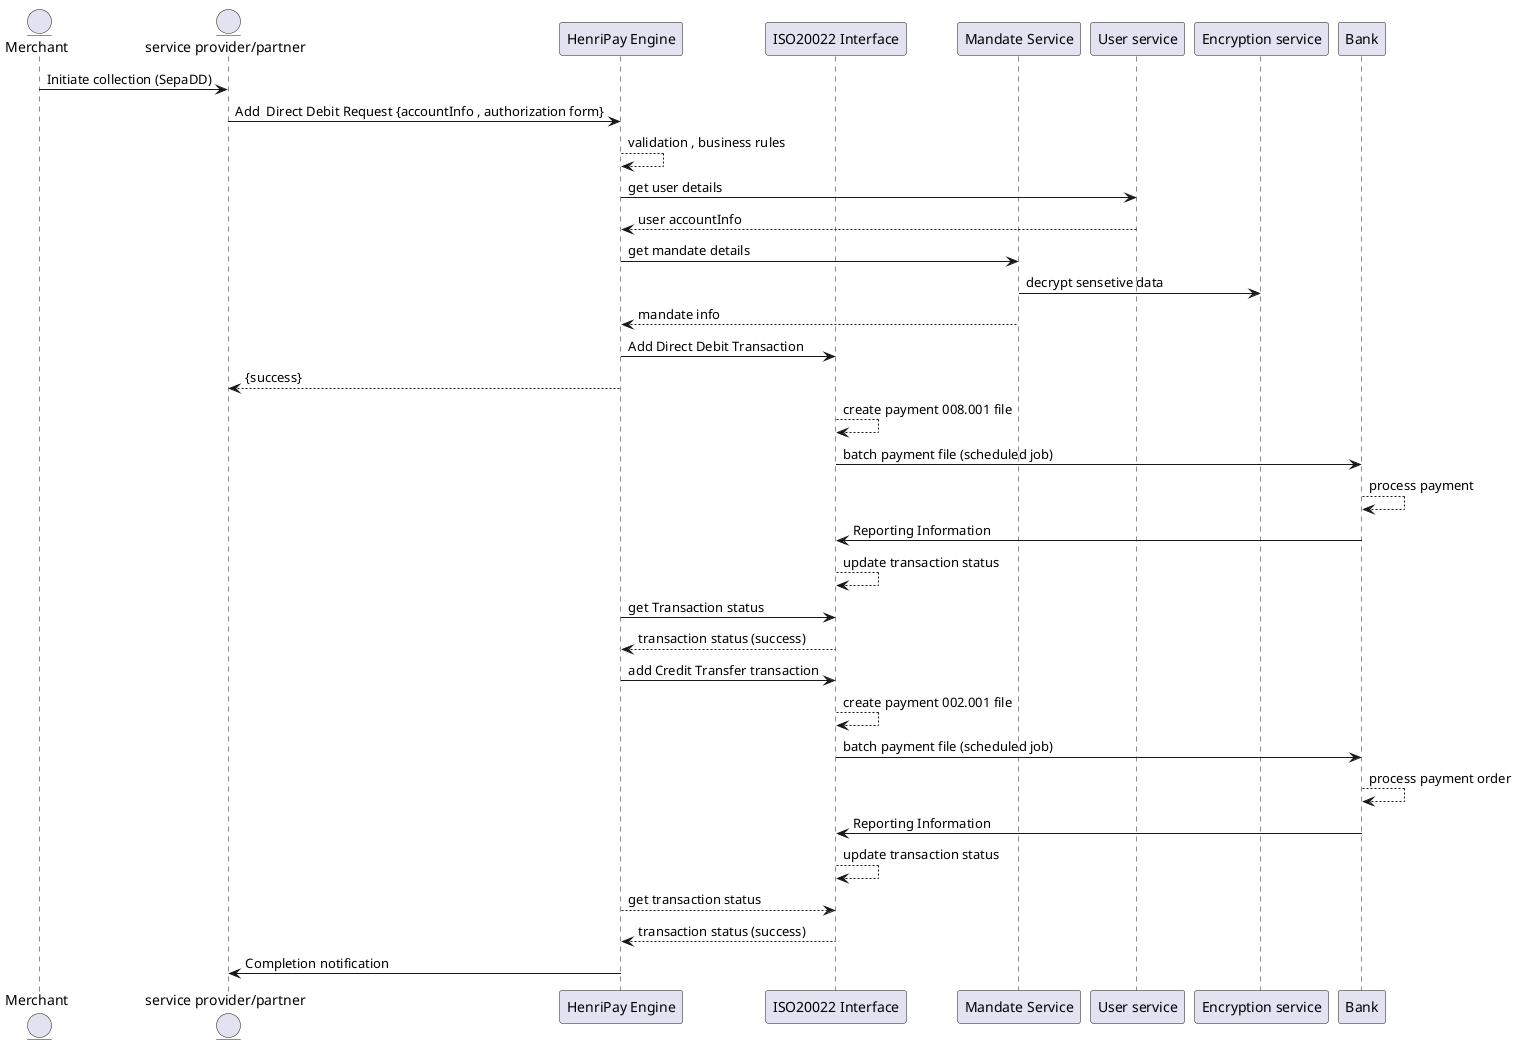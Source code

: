 @startuml
'https://plantuml.com/sequence-diagram
entity "Merchant" as merchant
entity "service provider/partner" as mobyyou
participant "HenriPay Engine" as HenriPay
participant "ISO20022 Interface" as iso
participant "Mandate Service" as mandateService
participant "User service" as userservice
participant "Encryption service" as encryptionService

merchant -> mobyyou : Initiate collection (SepaDD)
mobyyou -> HenriPay : Add  Direct Debit Request {accountInfo , authorization form}
HenriPay--> HenriPay: validation , business rules
HenriPay->userservice: get user details
userservice-->HenriPay: user accountInfo
HenriPay->mandateService: get mandate details
mandateService->encryptionService: decrypt sensetive data
mandateService-->HenriPay: mandate info
HenriPay-> iso: Add Direct Debit Transaction
HenriPay-->mobyyou : {success}
iso-->iso : create payment 008.001 file
iso->Bank : batch payment file (scheduled job)
Bank-->Bank: process payment
Bank->iso: Reporting Information
iso-->iso : update transaction status
HenriPay-> iso : get Transaction status
iso-->HenriPay : transaction status (success)
HenriPay-> iso : add Credit Transfer transaction
iso-->iso: create payment 002.001 file
iso-> Bank: batch payment file (scheduled job)
Bank--> Bank : process payment order
Bank ->iso : Reporting Information
iso --> iso : update transaction status
HenriPay --> iso : get transaction status
iso-->HenriPay : transaction status (success)
HenriPay -> mobyyou : Completion notification

@enduml